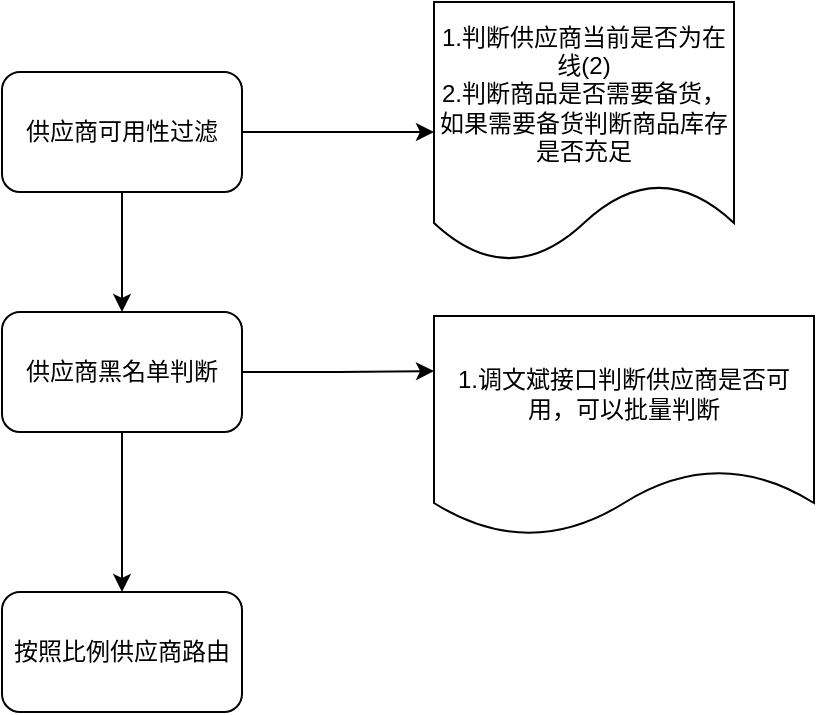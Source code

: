 <mxfile version="21.3.8" type="github">
  <diagram name="第 1 页" id="J5UqhC9E80ztG5F64Tjr">
    <mxGraphModel dx="1306" dy="836" grid="1" gridSize="10" guides="1" tooltips="1" connect="1" arrows="1" fold="1" page="1" pageScale="1" pageWidth="827" pageHeight="1169" math="0" shadow="0">
      <root>
        <mxCell id="0" />
        <mxCell id="1" parent="0" />
        <mxCell id="mkf3tCf8uRwqs011nsPD-3" value="" style="edgeStyle=orthogonalEdgeStyle;rounded=0;orthogonalLoop=1;jettySize=auto;html=1;" edge="1" parent="1" source="mkf3tCf8uRwqs011nsPD-1" target="mkf3tCf8uRwqs011nsPD-2">
          <mxGeometry relative="1" as="geometry" />
        </mxCell>
        <mxCell id="mkf3tCf8uRwqs011nsPD-5" style="edgeStyle=orthogonalEdgeStyle;rounded=0;orthogonalLoop=1;jettySize=auto;html=1;entryX=0;entryY=0.5;entryDx=0;entryDy=0;" edge="1" parent="1" source="mkf3tCf8uRwqs011nsPD-1" target="mkf3tCf8uRwqs011nsPD-4">
          <mxGeometry relative="1" as="geometry" />
        </mxCell>
        <mxCell id="mkf3tCf8uRwqs011nsPD-1" value="供应商可用性过滤" style="rounded=1;whiteSpace=wrap;html=1;" vertex="1" parent="1">
          <mxGeometry x="294" y="170" width="120" height="60" as="geometry" />
        </mxCell>
        <mxCell id="mkf3tCf8uRwqs011nsPD-8" style="edgeStyle=orthogonalEdgeStyle;rounded=0;orthogonalLoop=1;jettySize=auto;html=1;entryX=0;entryY=0.25;entryDx=0;entryDy=0;" edge="1" parent="1" source="mkf3tCf8uRwqs011nsPD-2" target="mkf3tCf8uRwqs011nsPD-6">
          <mxGeometry relative="1" as="geometry" />
        </mxCell>
        <mxCell id="mkf3tCf8uRwqs011nsPD-10" value="" style="edgeStyle=orthogonalEdgeStyle;rounded=0;orthogonalLoop=1;jettySize=auto;html=1;" edge="1" parent="1" source="mkf3tCf8uRwqs011nsPD-2" target="mkf3tCf8uRwqs011nsPD-9">
          <mxGeometry relative="1" as="geometry" />
        </mxCell>
        <mxCell id="mkf3tCf8uRwqs011nsPD-2" value="供应商黑名单判断" style="whiteSpace=wrap;html=1;rounded=1;" vertex="1" parent="1">
          <mxGeometry x="294" y="290" width="120" height="60" as="geometry" />
        </mxCell>
        <mxCell id="mkf3tCf8uRwqs011nsPD-4" value="1.判断供应商当前是否为在线(2)&lt;br&gt;2.判断商品是否需要备货，如果需要备货判断商品库存是否充足" style="shape=document;whiteSpace=wrap;html=1;boundedLbl=1;" vertex="1" parent="1">
          <mxGeometry x="510" y="135" width="150" height="130" as="geometry" />
        </mxCell>
        <mxCell id="mkf3tCf8uRwqs011nsPD-6" value="1.调文斌接口判断供应商是否可用，可以批量判断" style="shape=document;whiteSpace=wrap;html=1;boundedLbl=1;" vertex="1" parent="1">
          <mxGeometry x="510" y="292" width="190" height="110" as="geometry" />
        </mxCell>
        <mxCell id="mkf3tCf8uRwqs011nsPD-9" value="按照比例供应商路由" style="whiteSpace=wrap;html=1;rounded=1;" vertex="1" parent="1">
          <mxGeometry x="294" y="430" width="120" height="60" as="geometry" />
        </mxCell>
      </root>
    </mxGraphModel>
  </diagram>
</mxfile>
